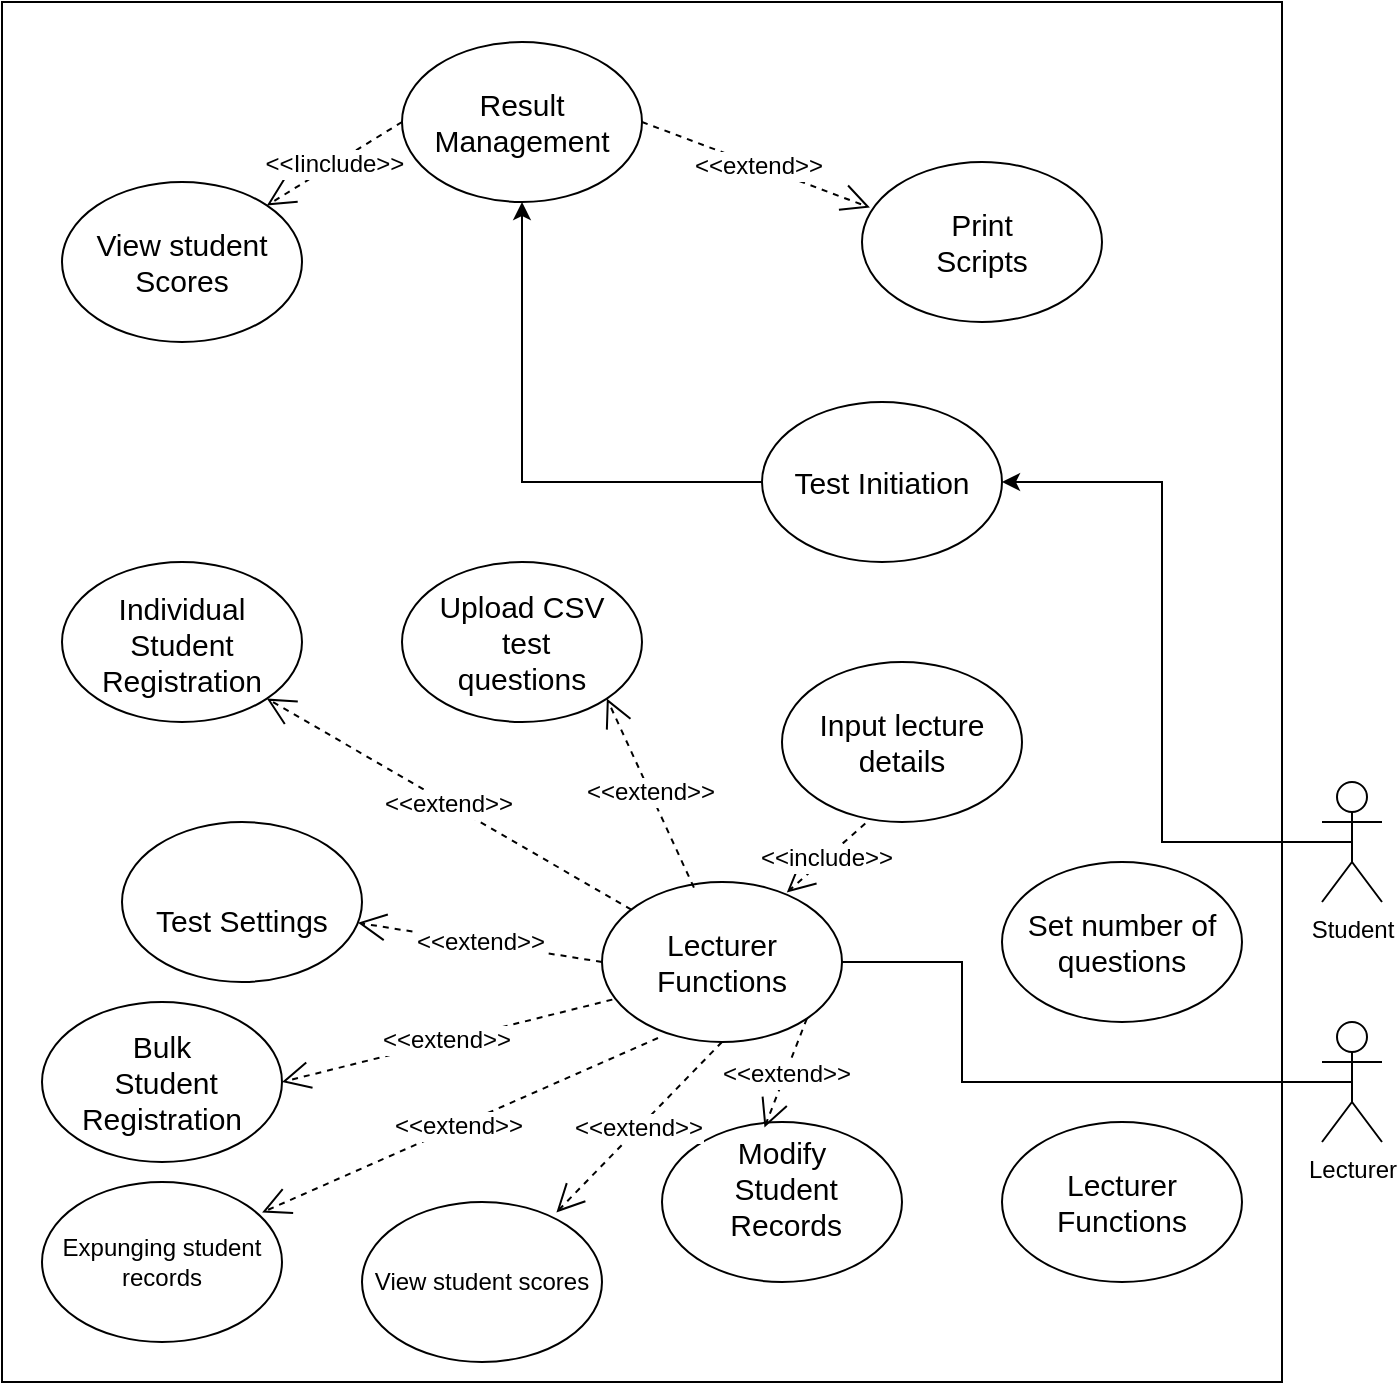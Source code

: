 <mxfile version="22.1.17" type="github">
  <diagram name="Page-1" id="SaG5RkMBY4uXLhKhSdqJ">
    <mxGraphModel dx="2013" dy="1622" grid="1" gridSize="10" guides="1" tooltips="1" connect="1" arrows="1" fold="1" page="1" pageScale="1" pageWidth="850" pageHeight="1100" math="0" shadow="0">
      <root>
        <mxCell id="0" />
        <mxCell id="1" parent="0" />
        <mxCell id="NP1iqPsxtxDzdF3vVpSx-9" value="" style="rounded=0;whiteSpace=wrap;html=1;" parent="1" vertex="1">
          <mxGeometry x="-1080" y="-800" width="640" height="690" as="geometry" />
        </mxCell>
        <mxCell id="NP1iqPsxtxDzdF3vVpSx-2" value="&lt;font style=&quot;font-size: 15px;&quot;&gt;Test Initiation&lt;/font&gt;" style="ellipse;whiteSpace=wrap;html=1;" parent="1" vertex="1">
          <mxGeometry x="-700" y="-600" width="120" height="80" as="geometry" />
        </mxCell>
        <mxCell id="NP1iqPsxtxDzdF3vVpSx-3" value="&lt;font style=&quot;font-size: 15px;&quot;&gt;Result Management&lt;/font&gt;" style="ellipse;whiteSpace=wrap;html=1;" parent="1" vertex="1">
          <mxGeometry x="-880" y="-780" width="120" height="80" as="geometry" />
        </mxCell>
        <mxCell id="NP1iqPsxtxDzdF3vVpSx-5" value="&lt;font style=&quot;font-size: 15px;&quot;&gt;Lecturer Functions&lt;/font&gt;" style="ellipse;whiteSpace=wrap;html=1;" parent="1" vertex="1">
          <mxGeometry x="-780" y="-360" width="120" height="80" as="geometry" />
        </mxCell>
        <mxCell id="KmL8ng4sVwqEaegbpeaS-14" style="edgeStyle=orthogonalEdgeStyle;rounded=0;orthogonalLoop=1;jettySize=auto;html=1;exitX=0.5;exitY=0.5;exitDx=0;exitDy=0;exitPerimeter=0;entryX=1;entryY=0.5;entryDx=0;entryDy=0;" parent="1" source="NP1iqPsxtxDzdF3vVpSx-6" target="NP1iqPsxtxDzdF3vVpSx-2" edge="1">
          <mxGeometry relative="1" as="geometry" />
        </mxCell>
        <mxCell id="NP1iqPsxtxDzdF3vVpSx-6" value="Student&lt;br&gt;" style="shape=umlActor;verticalLabelPosition=bottom;verticalAlign=top;html=1;outlineConnect=0;" parent="1" vertex="1">
          <mxGeometry x="-420" y="-410" width="30" height="60" as="geometry" />
        </mxCell>
        <mxCell id="NP1iqPsxtxDzdF3vVpSx-7" value="Lecturer" style="shape=umlActor;verticalLabelPosition=bottom;verticalAlign=top;html=1;outlineConnect=0;" parent="1" vertex="1">
          <mxGeometry x="-420" y="-290" width="30" height="60" as="geometry" />
        </mxCell>
        <mxCell id="NP1iqPsxtxDzdF3vVpSx-32" value="&lt;font style=&quot;&quot;&gt;&lt;font style=&quot;font-size: 15px;&quot;&gt;&lt;br&gt;Individual Student Registration&lt;/font&gt;&lt;br&gt;&lt;br&gt;&lt;/font&gt;" style="ellipse;whiteSpace=wrap;html=1;" parent="1" vertex="1">
          <mxGeometry x="-1050" y="-520" width="120" height="80" as="geometry" />
        </mxCell>
        <mxCell id="NP1iqPsxtxDzdF3vVpSx-39" value="" style="endArrow=classic;html=1;rounded=0;entryX=0.5;entryY=1;entryDx=0;entryDy=0;exitX=0;exitY=0.5;exitDx=0;exitDy=0;" parent="1" source="NP1iqPsxtxDzdF3vVpSx-2" target="NP1iqPsxtxDzdF3vVpSx-3" edge="1">
          <mxGeometry width="50" height="50" relative="1" as="geometry">
            <mxPoint x="-730" y="-640" as="sourcePoint" />
            <mxPoint x="-680" y="-690" as="targetPoint" />
            <Array as="points">
              <mxPoint x="-820" y="-560" />
            </Array>
          </mxGeometry>
        </mxCell>
        <mxCell id="NP1iqPsxtxDzdF3vVpSx-40" value="" style="endArrow=none;html=1;rounded=0;exitX=1;exitY=0.5;exitDx=0;exitDy=0;entryX=0.5;entryY=0.5;entryDx=0;entryDy=0;entryPerimeter=0;" parent="1" source="NP1iqPsxtxDzdF3vVpSx-5" target="NP1iqPsxtxDzdF3vVpSx-7" edge="1">
          <mxGeometry width="50" height="50" relative="1" as="geometry">
            <mxPoint x="-730" y="-470" as="sourcePoint" />
            <mxPoint x="-680" y="-520" as="targetPoint" />
            <Array as="points">
              <mxPoint x="-600" y="-320" />
              <mxPoint x="-600" y="-260" />
            </Array>
          </mxGeometry>
        </mxCell>
        <mxCell id="NP1iqPsxtxDzdF3vVpSx-42" value="&amp;lt;&amp;lt;extend&amp;gt;&amp;gt;" style="endArrow=open;endSize=12;dashed=1;html=1;rounded=0;fontFamily=Helvetica;fontSize=12;fontColor=default;entryX=1;entryY=1;entryDx=0;entryDy=0;" parent="1" source="NP1iqPsxtxDzdF3vVpSx-5" target="NP1iqPsxtxDzdF3vVpSx-32" edge="1">
          <mxGeometry x="0.007" width="160" relative="1" as="geometry">
            <mxPoint x="-860" y="-410" as="sourcePoint" />
            <mxPoint x="-700" y="-410" as="targetPoint" />
            <mxPoint as="offset" />
          </mxGeometry>
        </mxCell>
        <mxCell id="NP1iqPsxtxDzdF3vVpSx-49" value="&lt;font style=&quot;font-size: 15px;&quot;&gt;Upload CSV&lt;br&gt;&amp;nbsp;test&lt;br&gt;questions&lt;/font&gt;" style="ellipse;whiteSpace=wrap;html=1;labelBackgroundColor=default;strokeColor=default;align=center;verticalAlign=middle;fontFamily=Helvetica;fontSize=12;fontColor=default;fillColor=default;horizontal=1;" parent="1" vertex="1">
          <mxGeometry x="-880" y="-520" width="120" height="80" as="geometry" />
        </mxCell>
        <mxCell id="NP1iqPsxtxDzdF3vVpSx-50" value="&amp;lt;&amp;lt;extend&amp;gt;&amp;gt;" style="endArrow=open;endSize=12;dashed=1;html=1;rounded=0;fontFamily=Helvetica;fontSize=12;fontColor=default;exitX=0.383;exitY=0.035;exitDx=0;exitDy=0;entryX=1;entryY=1;entryDx=0;entryDy=0;exitPerimeter=0;" parent="1" source="NP1iqPsxtxDzdF3vVpSx-5" target="NP1iqPsxtxDzdF3vVpSx-49" edge="1">
          <mxGeometry x="0.007" width="160" relative="1" as="geometry">
            <mxPoint x="-980" y="-430" as="sourcePoint" />
            <mxPoint x="-752" y="-338" as="targetPoint" />
            <mxPoint as="offset" />
          </mxGeometry>
        </mxCell>
        <mxCell id="NP1iqPsxtxDzdF3vVpSx-51" value="&lt;div style=&quot;text-align: justify; font-size: 15px; line-height: 120%;&quot;&gt;&lt;font style=&quot;font-size: 15px;&quot;&gt;&lt;br&gt;&lt;/font&gt;&lt;/div&gt;&lt;font style=&quot;font-size: 15px;&quot;&gt;&lt;div style=&quot;text-align: justify; line-height: 120%;&quot;&gt;Test Settings&lt;/div&gt;&lt;/font&gt;" style="ellipse;whiteSpace=wrap;html=1;labelBackgroundColor=default;strokeColor=default;align=center;verticalAlign=middle;fontFamily=Helvetica;fontSize=12;fontColor=default;fillColor=default;" parent="1" vertex="1">
          <mxGeometry x="-1020" y="-390" width="120" height="80" as="geometry" />
        </mxCell>
        <mxCell id="NP1iqPsxtxDzdF3vVpSx-53" value="&lt;font style=&quot;&quot;&gt;&lt;font style=&quot;font-size: 12px;&quot;&gt;View student scores&lt;/font&gt;&lt;br&gt;&lt;/font&gt;" style="ellipse;whiteSpace=wrap;html=1;labelBackgroundColor=default;strokeColor=default;align=center;verticalAlign=middle;fontFamily=Helvetica;fontSize=12;fontColor=default;fillColor=default;" parent="1" vertex="1">
          <mxGeometry x="-900" y="-200" width="120" height="80" as="geometry" />
        </mxCell>
        <mxCell id="NP1iqPsxtxDzdF3vVpSx-54" value="&lt;font style=&quot;font-size: 15px;&quot;&gt;Modify&lt;br&gt;&amp;nbsp;Student&lt;br&gt;&amp;nbsp;Records&lt;/font&gt;" style="ellipse;whiteSpace=wrap;html=1;labelBackgroundColor=default;strokeColor=default;align=center;verticalAlign=top;fontFamily=Helvetica;fontSize=12;fontColor=default;fillColor=default;" parent="1" vertex="1">
          <mxGeometry x="-750" y="-240" width="120" height="80" as="geometry" />
        </mxCell>
        <mxCell id="NP1iqPsxtxDzdF3vVpSx-55" value="&lt;font style=&quot;font-size: 12px;&quot;&gt;Expunging student &lt;br&gt;records&lt;br&gt;&lt;/font&gt;" style="ellipse;whiteSpace=wrap;html=1;labelBackgroundColor=default;strokeColor=default;align=center;verticalAlign=middle;fontFamily=Helvetica;fontSize=12;fontColor=default;fillColor=default;" parent="1" vertex="1">
          <mxGeometry x="-1060" y="-210" width="120" height="80" as="geometry" />
        </mxCell>
        <mxCell id="NP1iqPsxtxDzdF3vVpSx-58" value="Bulk&lt;br&gt;&amp;nbsp;Student&lt;br&gt;Registration" style="ellipse;whiteSpace=wrap;html=1;labelBackgroundColor=default;strokeColor=default;align=center;verticalAlign=middle;fontFamily=Helvetica;fontSize=15;fontColor=default;fillColor=default;" parent="1" vertex="1">
          <mxGeometry x="-1060" y="-300" width="120" height="80" as="geometry" />
        </mxCell>
        <mxCell id="NP1iqPsxtxDzdF3vVpSx-61" value="&lt;font style=&quot;font-size: 15px;&quot;&gt;View student&lt;br&gt;Scores&lt;/font&gt;" style="ellipse;whiteSpace=wrap;html=1;labelBackgroundColor=default;strokeColor=default;align=center;verticalAlign=middle;fontFamily=Helvetica;fontSize=12;fontColor=default;fillColor=default;" parent="1" vertex="1">
          <mxGeometry x="-1050" y="-710" width="120" height="80" as="geometry" />
        </mxCell>
        <mxCell id="NP1iqPsxtxDzdF3vVpSx-62" value="&lt;font style=&quot;font-size: 15px;&quot;&gt;Print &lt;br&gt;Scripts&lt;/font&gt;" style="ellipse;whiteSpace=wrap;html=1;labelBackgroundColor=default;strokeColor=default;align=center;verticalAlign=middle;fontFamily=Helvetica;fontSize=12;fontColor=default;fillColor=default;" parent="1" vertex="1">
          <mxGeometry x="-650" y="-720" width="120" height="80" as="geometry" />
        </mxCell>
        <mxCell id="NP1iqPsxtxDzdF3vVpSx-63" value="&amp;lt;&amp;lt;Iinclude&amp;gt;&amp;gt;" style="endArrow=open;endSize=12;dashed=1;html=1;rounded=0;fontFamily=Helvetica;fontSize=12;fontColor=default;exitX=0;exitY=0.5;exitDx=0;exitDy=0;entryX=1;entryY=0;entryDx=0;entryDy=0;" parent="1" source="NP1iqPsxtxDzdF3vVpSx-3" target="NP1iqPsxtxDzdF3vVpSx-61" edge="1">
          <mxGeometry x="0.007" width="160" relative="1" as="geometry">
            <mxPoint x="-980" y="-430" as="sourcePoint" />
            <mxPoint x="-752" y="-338" as="targetPoint" />
            <mxPoint as="offset" />
          </mxGeometry>
        </mxCell>
        <mxCell id="NP1iqPsxtxDzdF3vVpSx-64" value="&amp;lt;&amp;lt;extend&amp;gt;&amp;gt;" style="endArrow=open;endSize=12;dashed=1;html=1;rounded=0;fontFamily=Helvetica;fontSize=12;fontColor=default;exitX=1;exitY=0.5;exitDx=0;exitDy=0;entryX=0.033;entryY=0.285;entryDx=0;entryDy=0;entryPerimeter=0;" parent="1" source="NP1iqPsxtxDzdF3vVpSx-3" target="NP1iqPsxtxDzdF3vVpSx-62" edge="1">
          <mxGeometry x="0.007" width="160" relative="1" as="geometry">
            <mxPoint x="-980" y="-430" as="sourcePoint" />
            <mxPoint x="-752" y="-338" as="targetPoint" />
            <mxPoint as="offset" />
          </mxGeometry>
        </mxCell>
        <mxCell id="KmL8ng4sVwqEaegbpeaS-4" value="&amp;lt;&amp;lt;extend&amp;gt;&amp;gt;" style="endArrow=open;endSize=12;dashed=1;html=1;rounded=0;fontFamily=Helvetica;fontSize=12;fontColor=default;entryX=0.983;entryY=0.63;entryDx=0;entryDy=0;exitX=0;exitY=0.5;exitDx=0;exitDy=0;entryPerimeter=0;" parent="1" source="NP1iqPsxtxDzdF3vVpSx-5" target="NP1iqPsxtxDzdF3vVpSx-51" edge="1">
          <mxGeometry x="0.007" width="160" relative="1" as="geometry">
            <mxPoint x="-777" y="-310" as="sourcePoint" />
            <mxPoint x="-960" y="-416" as="targetPoint" />
            <mxPoint as="offset" />
          </mxGeometry>
        </mxCell>
        <mxCell id="KmL8ng4sVwqEaegbpeaS-5" value="&amp;lt;&amp;lt;extend&amp;gt;&amp;gt;" style="endArrow=open;endSize=12;dashed=1;html=1;rounded=0;fontFamily=Helvetica;fontSize=12;fontColor=default;exitX=0.043;exitY=0.735;exitDx=0;exitDy=0;entryX=1;entryY=0.5;entryDx=0;entryDy=0;exitPerimeter=0;" parent="1" source="NP1iqPsxtxDzdF3vVpSx-5" target="NP1iqPsxtxDzdF3vVpSx-58" edge="1">
          <mxGeometry x="0.007" width="160" relative="1" as="geometry">
            <mxPoint x="-806" y="-220" as="sourcePoint" />
            <mxPoint x="-850" y="-315" as="targetPoint" />
            <mxPoint as="offset" />
          </mxGeometry>
        </mxCell>
        <mxCell id="KmL8ng4sVwqEaegbpeaS-6" value="&amp;lt;&amp;lt;extend&amp;gt;&amp;gt;" style="endArrow=open;endSize=12;dashed=1;html=1;rounded=0;fontFamily=Helvetica;fontSize=12;fontColor=default;exitX=0;exitY=1;exitDx=0;exitDy=0;entryX=0.917;entryY=0.19;entryDx=0;entryDy=0;entryPerimeter=0;" parent="1" target="NP1iqPsxtxDzdF3vVpSx-55" edge="1">
          <mxGeometry x="0.007" width="160" relative="1" as="geometry">
            <mxPoint x="-752" y="-282" as="sourcePoint" />
            <mxPoint x="-930" y="-250" as="targetPoint" />
            <mxPoint as="offset" />
          </mxGeometry>
        </mxCell>
        <mxCell id="KmL8ng4sVwqEaegbpeaS-7" value="&amp;lt;&amp;lt;extend&amp;gt;&amp;gt;" style="endArrow=open;endSize=12;dashed=1;html=1;rounded=0;fontFamily=Helvetica;fontSize=12;fontColor=default;exitX=0.5;exitY=1;exitDx=0;exitDy=0;entryX=0.81;entryY=0.065;entryDx=0;entryDy=0;entryPerimeter=0;" parent="1" source="NP1iqPsxtxDzdF3vVpSx-5" target="NP1iqPsxtxDzdF3vVpSx-53" edge="1">
          <mxGeometry x="0.007" width="160" relative="1" as="geometry">
            <mxPoint x="-742" y="-272" as="sourcePoint" />
            <mxPoint x="-940" y="-185" as="targetPoint" />
            <mxPoint as="offset" />
          </mxGeometry>
        </mxCell>
        <mxCell id="KmL8ng4sVwqEaegbpeaS-8" value="&amp;lt;&amp;lt;extend&amp;gt;&amp;gt;" style="endArrow=open;endSize=12;dashed=1;html=1;rounded=0;fontFamily=Helvetica;fontSize=12;fontColor=default;exitX=1;exitY=1;exitDx=0;exitDy=0;entryX=0.427;entryY=0.035;entryDx=0;entryDy=0;entryPerimeter=0;" parent="1" source="NP1iqPsxtxDzdF3vVpSx-5" target="NP1iqPsxtxDzdF3vVpSx-54" edge="1">
          <mxGeometry x="0.007" width="160" relative="1" as="geometry">
            <mxPoint x="-710" y="-270" as="sourcePoint" />
            <mxPoint x="-793" y="-185" as="targetPoint" />
            <mxPoint as="offset" />
          </mxGeometry>
        </mxCell>
        <mxCell id="KmL8ng4sVwqEaegbpeaS-15" value="&lt;span style=&quot;font-size: 15px;&quot;&gt;Input lecture details&lt;/span&gt;" style="ellipse;whiteSpace=wrap;html=1;" parent="1" vertex="1">
          <mxGeometry x="-690" y="-470" width="120" height="80" as="geometry" />
        </mxCell>
        <mxCell id="KmL8ng4sVwqEaegbpeaS-17" value="&amp;lt;&amp;lt;include&amp;gt;&amp;gt;" style="endArrow=open;endSize=12;dashed=1;html=1;rounded=0;fontFamily=Helvetica;fontSize=12;fontColor=default;exitX=0.347;exitY=1.01;exitDx=0;exitDy=0;entryX=0.77;entryY=0.065;entryDx=0;entryDy=0;exitPerimeter=0;entryPerimeter=0;" parent="1" source="KmL8ng4sVwqEaegbpeaS-15" target="NP1iqPsxtxDzdF3vVpSx-5" edge="1">
          <mxGeometry x="0.007" width="160" relative="1" as="geometry">
            <mxPoint x="-724" y="-347" as="sourcePoint" />
            <mxPoint x="-768" y="-442" as="targetPoint" />
            <mxPoint as="offset" />
          </mxGeometry>
        </mxCell>
        <mxCell id="xLeNwhkKNbf6kl9M8xIa-1" value="&lt;font style=&quot;font-size: 15px;&quot;&gt;Lecturer Functions&lt;/font&gt;" style="ellipse;whiteSpace=wrap;html=1;" vertex="1" parent="1">
          <mxGeometry x="-580" y="-240" width="120" height="80" as="geometry" />
        </mxCell>
        <mxCell id="xLeNwhkKNbf6kl9M8xIa-2" value="&lt;span style=&quot;font-size: 15px;&quot;&gt;Set number of questions&lt;/span&gt;" style="ellipse;whiteSpace=wrap;html=1;" vertex="1" parent="1">
          <mxGeometry x="-580" y="-370" width="120" height="80" as="geometry" />
        </mxCell>
      </root>
    </mxGraphModel>
  </diagram>
</mxfile>

